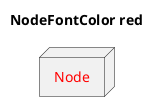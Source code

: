 @startuml
'!include ../../../plantuml-styles/plantuml-ae-skinparam-ex.iuml

skinparam NodeFontColor red

title NodeFontColor red

node Node 
@enduml